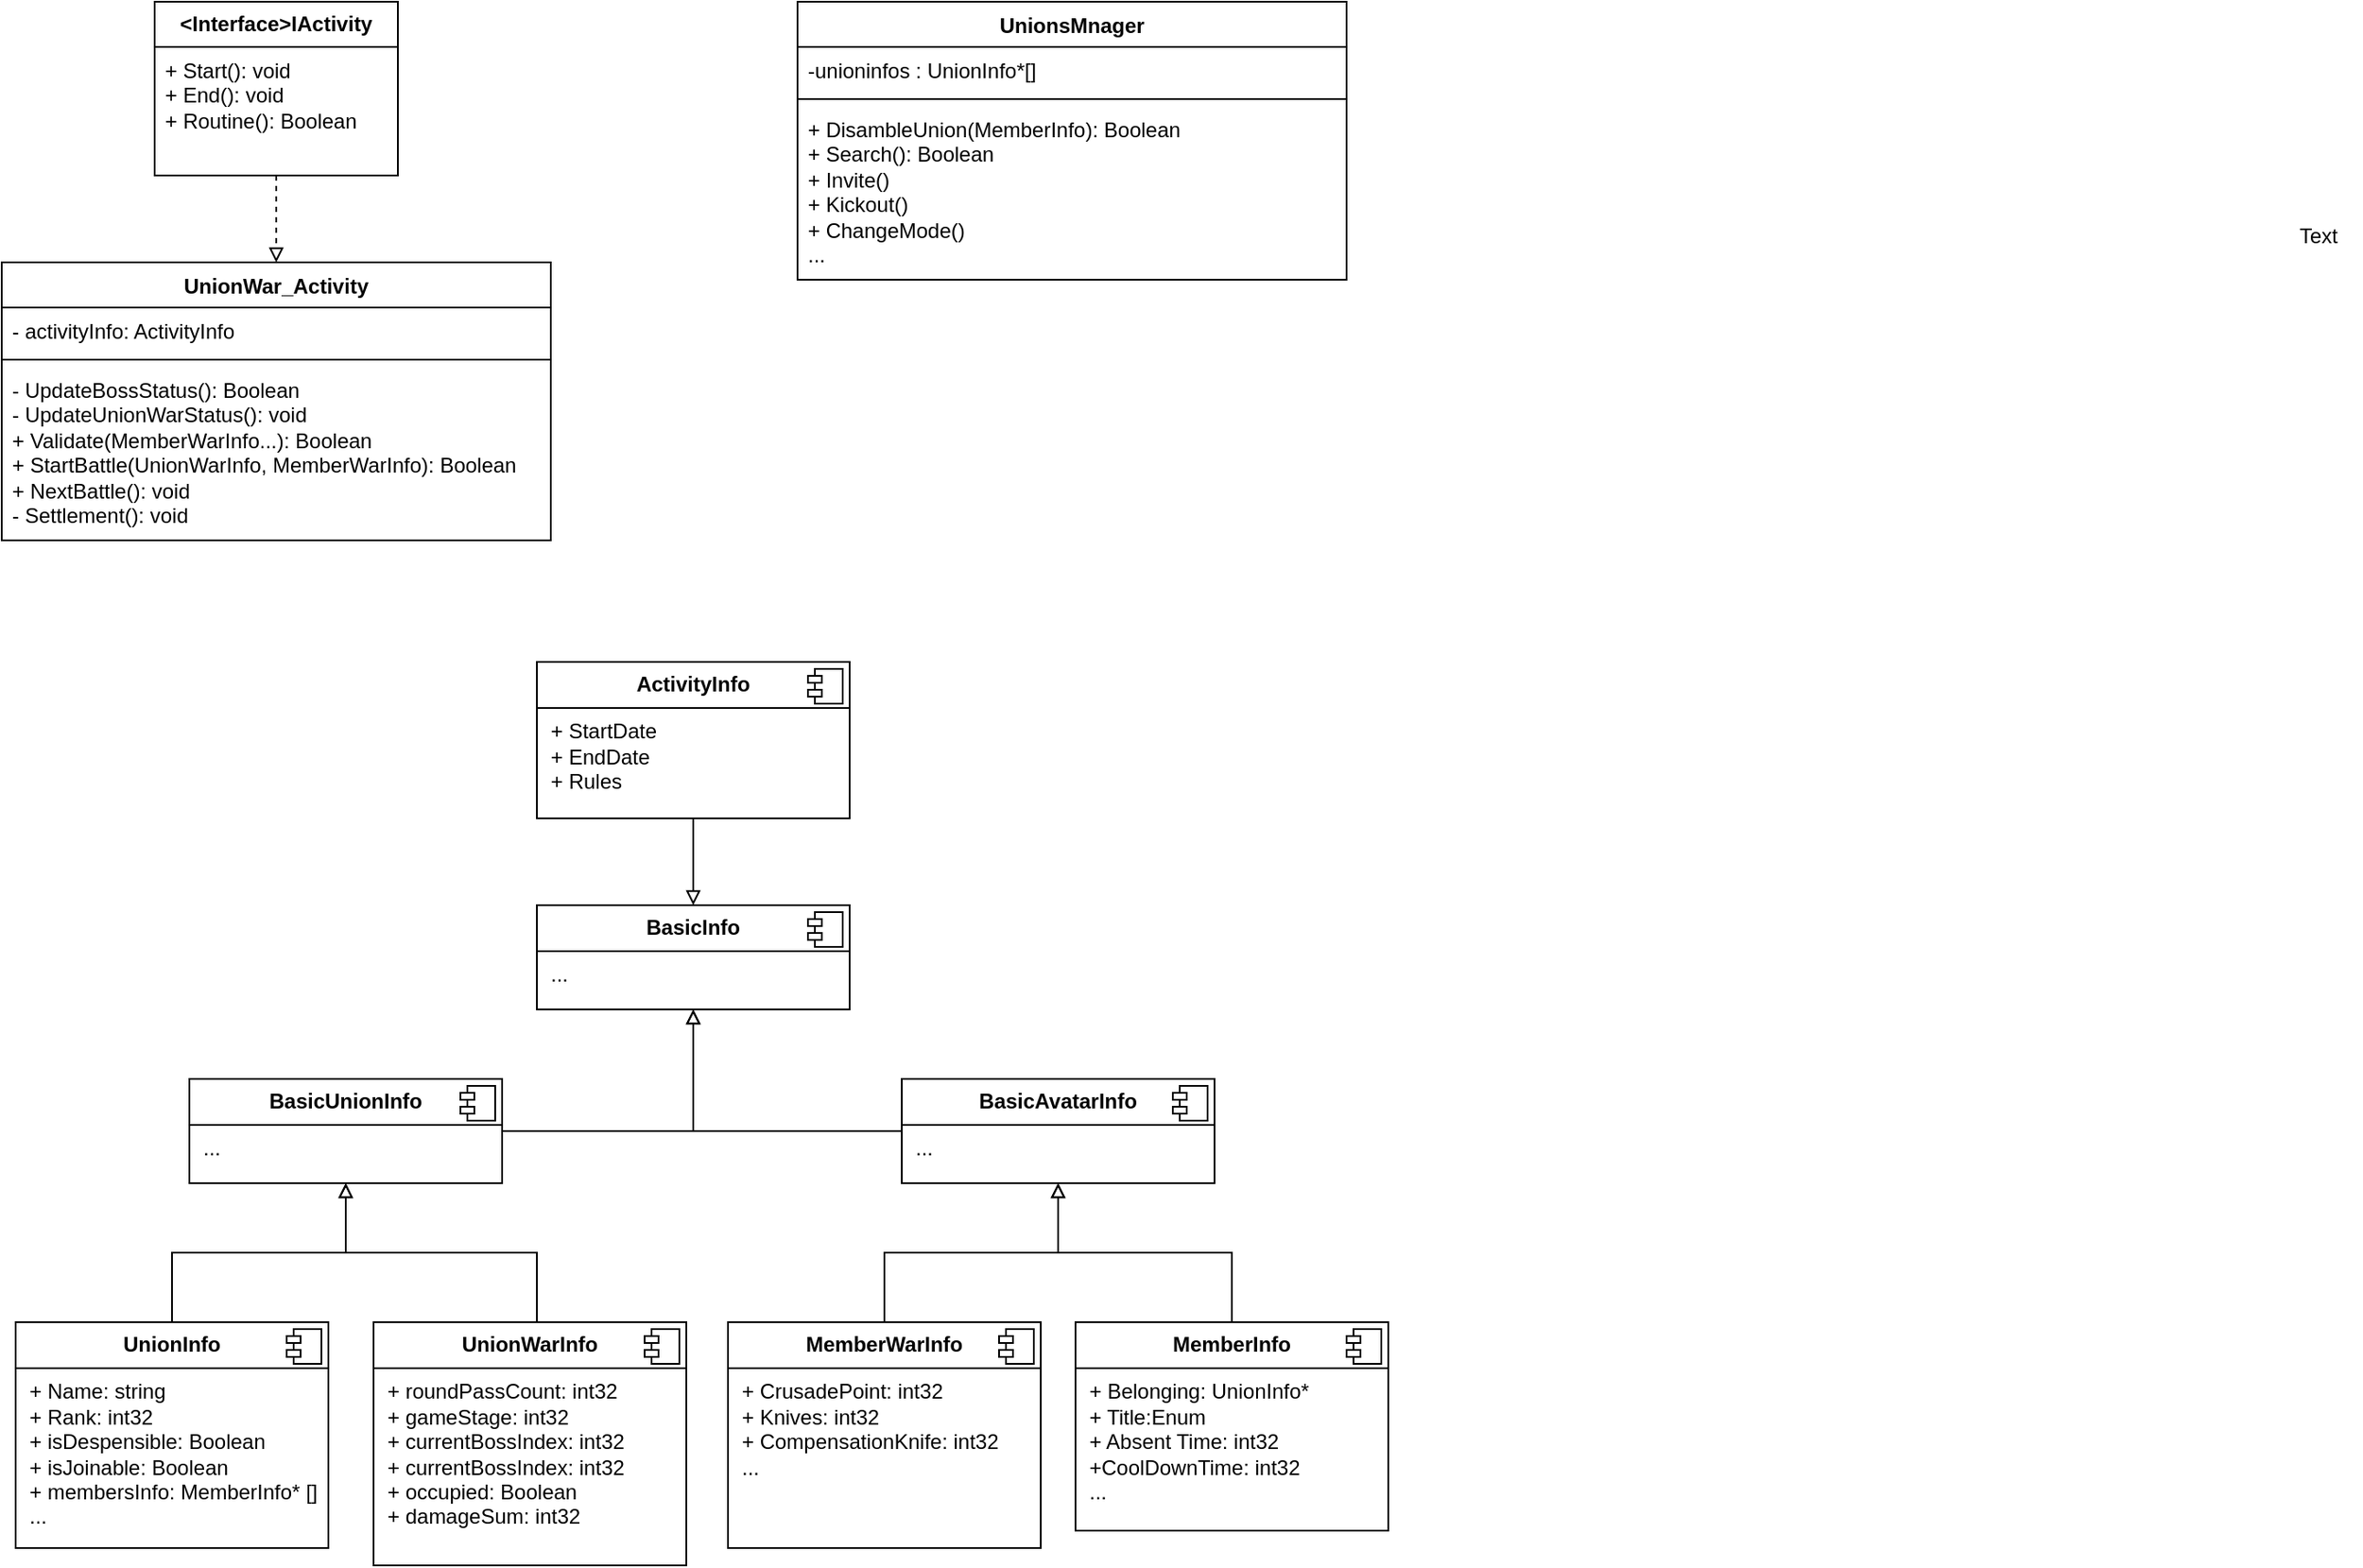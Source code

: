 <mxfile version="24.1.0" type="github">
  <diagram id="C5RBs43oDa-KdzZeNtuy" name="Page-1">
    <mxGraphModel dx="1285" dy="640" grid="1" gridSize="10" guides="1" tooltips="1" connect="1" arrows="1" fold="1" page="1" pageScale="1" pageWidth="827" pageHeight="1169" math="0" shadow="0">
      <root>
        <mxCell id="WIyWlLk6GJQsqaUBKTNV-0" />
        <mxCell id="WIyWlLk6GJQsqaUBKTNV-1" parent="WIyWlLk6GJQsqaUBKTNV-0" />
        <mxCell id="FBv05t-RvcUnP1pZzhg--0" value="&lt;p style=&quot;margin:0px;margin-top:6px;text-align:center;&quot;&gt;&lt;b&gt;MemberInfo&lt;/b&gt;&lt;/p&gt;&lt;hr size=&quot;1&quot; style=&quot;border-style:solid;&quot;&gt;&lt;p style=&quot;margin:0px;margin-left:8px;&quot;&gt;+ Belonging: UnionInfo*&lt;/p&gt;&lt;p style=&quot;margin:0px;margin-left:8px;&quot;&gt;+ Tit&lt;span style=&quot;background-color: initial;&quot;&gt;le:Enum&lt;/span&gt;&lt;span style=&quot;background-color: initial; white-space: pre;&quot;&gt;&#x9;&lt;/span&gt;&lt;/p&gt;&lt;p style=&quot;margin:0px;margin-left:8px;&quot;&gt;+ Absent Time: int32&lt;/p&gt;&lt;p style=&quot;margin:0px;margin-left:8px;&quot;&gt;+CoolDownTime: int32&lt;/p&gt;&lt;p style=&quot;margin:0px;margin-left:8px;&quot;&gt;...&lt;/p&gt;" style="align=left;overflow=fill;html=1;dropTarget=0;whiteSpace=wrap;" parent="WIyWlLk6GJQsqaUBKTNV-1" vertex="1">
          <mxGeometry x="640" y="810" width="180" height="120" as="geometry" />
        </mxCell>
        <mxCell id="FBv05t-RvcUnP1pZzhg--1" value="" style="shape=component;jettyWidth=8;jettyHeight=4;" parent="FBv05t-RvcUnP1pZzhg--0" vertex="1">
          <mxGeometry x="1" width="20" height="20" relative="1" as="geometry">
            <mxPoint x="-24" y="4" as="offset" />
          </mxGeometry>
        </mxCell>
        <mxCell id="FBv05t-RvcUnP1pZzhg--29" style="edgeStyle=orthogonalEdgeStyle;rounded=0;orthogonalLoop=1;jettySize=auto;html=1;endArrow=block;endFill=0;" parent="WIyWlLk6GJQsqaUBKTNV-1" source="FBv05t-RvcUnP1pZzhg--2" target="FBv05t-RvcUnP1pZzhg--10" edge="1">
          <mxGeometry relative="1" as="geometry">
            <Array as="points">
              <mxPoint x="530" y="770" />
              <mxPoint x="630" y="770" />
            </Array>
          </mxGeometry>
        </mxCell>
        <mxCell id="FBv05t-RvcUnP1pZzhg--2" value="&lt;p style=&quot;margin:0px;margin-top:6px;text-align:center;&quot;&gt;&lt;b&gt;MemberWarInfo&lt;/b&gt;&lt;/p&gt;&lt;hr size=&quot;1&quot; style=&quot;border-style:solid;&quot;&gt;&lt;p style=&quot;margin:0px;margin-left:8px;&quot;&gt;&lt;span style=&quot;background-color: initial;&quot;&gt;+ CrusadePoint: int32&lt;/span&gt;&lt;span style=&quot;background-color: initial; white-space: pre;&quot;&gt;&#x9;&lt;/span&gt;&lt;br&gt;&lt;/p&gt;&lt;p style=&quot;margin:0px;margin-left:8px;&quot;&gt;+ Knives: int32&lt;/p&gt;&lt;p style=&quot;margin:0px;margin-left:8px;&quot;&gt;+ CompensationKnife: int32&lt;/p&gt;&lt;p style=&quot;margin:0px;margin-left:8px;&quot;&gt;...&lt;/p&gt;&lt;p style=&quot;margin:0px;margin-left:8px;&quot;&gt;&lt;br&gt;&lt;/p&gt;" style="align=left;overflow=fill;html=1;dropTarget=0;whiteSpace=wrap;" parent="WIyWlLk6GJQsqaUBKTNV-1" vertex="1">
          <mxGeometry x="440" y="810" width="180" height="130" as="geometry" />
        </mxCell>
        <mxCell id="FBv05t-RvcUnP1pZzhg--3" value="" style="shape=component;jettyWidth=8;jettyHeight=4;" parent="FBv05t-RvcUnP1pZzhg--2" vertex="1">
          <mxGeometry x="1" width="20" height="20" relative="1" as="geometry">
            <mxPoint x="-24" y="4" as="offset" />
          </mxGeometry>
        </mxCell>
        <mxCell id="FBv05t-RvcUnP1pZzhg--4" value="&lt;p style=&quot;margin:0px;margin-top:6px;text-align:center;&quot;&gt;&lt;b&gt;UnionInfo&lt;/b&gt;&lt;/p&gt;&lt;hr size=&quot;1&quot; style=&quot;border-style:solid;&quot;&gt;&lt;p style=&quot;margin:0px;margin-left:8px;&quot;&gt;+ Name&lt;span style=&quot;background-color: initial;&quot;&gt;: string&lt;/span&gt;&lt;span style=&quot;background-color: initial; white-space: pre;&quot;&gt;&#x9;&lt;/span&gt;&lt;/p&gt;&lt;p style=&quot;margin:0px;margin-left:8px;&quot;&gt;+ Rank: int32&lt;/p&gt;&lt;p style=&quot;margin:0px;margin-left:8px;&quot;&gt;+ isDespensible: Boolean&lt;/p&gt;&lt;p style=&quot;margin:0px;margin-left:8px;&quot;&gt;+ isJoinable: Boolean&lt;/p&gt;&lt;p style=&quot;margin:0px;margin-left:8px;&quot;&gt;+ membersInfo: MemberInfo* []&lt;/p&gt;&lt;p style=&quot;margin:0px;margin-left:8px;&quot;&gt;...&lt;/p&gt;&lt;p style=&quot;margin:0px;margin-left:8px;&quot;&gt;&lt;br&gt;&lt;/p&gt;&lt;p style=&quot;margin:0px;margin-left:8px;&quot;&gt;&lt;br&gt;&lt;/p&gt;&lt;p style=&quot;margin:0px;margin-left:8px;&quot;&gt;&lt;br&gt;&lt;/p&gt;" style="align=left;overflow=fill;html=1;dropTarget=0;whiteSpace=wrap;" parent="WIyWlLk6GJQsqaUBKTNV-1" vertex="1">
          <mxGeometry x="30" y="810" width="180" height="130" as="geometry" />
        </mxCell>
        <mxCell id="FBv05t-RvcUnP1pZzhg--5" value="" style="shape=component;jettyWidth=8;jettyHeight=4;" parent="FBv05t-RvcUnP1pZzhg--4" vertex="1">
          <mxGeometry x="1" width="20" height="20" relative="1" as="geometry">
            <mxPoint x="-24" y="4" as="offset" />
          </mxGeometry>
        </mxCell>
        <mxCell id="FBv05t-RvcUnP1pZzhg--6" value="&lt;p style=&quot;margin:0px;margin-top:6px;text-align:center;&quot;&gt;&lt;b&gt;UnionWarInfo&lt;/b&gt;&lt;/p&gt;&lt;hr size=&quot;1&quot; style=&quot;border-style:solid;&quot;&gt;&lt;p style=&quot;margin:0px;margin-left:8px;&quot;&gt;&lt;span style=&quot;background-color: initial;&quot;&gt;+ roundPassCount&lt;/span&gt;&lt;span style=&quot;background-color: initial;&quot;&gt;: int32&lt;/span&gt;&lt;span style=&quot;background-color: initial; white-space: pre;&quot;&gt;&#x9;&lt;/span&gt;&lt;br&gt;&lt;/p&gt;&lt;p style=&quot;margin:0px;margin-left:8px;&quot;&gt;+ gameStage: int32&lt;/p&gt;&lt;p style=&quot;margin:0px;margin-left:8px;&quot;&gt;+ currentBossIndex: int32&lt;/p&gt;&lt;p style=&quot;margin:0px;margin-left:8px;&quot;&gt;+ currentBossIndex: int32&lt;/p&gt;&lt;p style=&quot;margin:0px;margin-left:8px;&quot;&gt;+ occupied: Boolean&lt;/p&gt;&lt;p style=&quot;margin:0px;margin-left:8px;&quot;&gt;+ damageSum: int32&lt;/p&gt;&lt;p style=&quot;margin:0px;margin-left:8px;&quot;&gt;&lt;br&gt;&lt;/p&gt;&lt;p style=&quot;margin:0px;margin-left:8px;&quot;&gt;&lt;br&gt;&lt;/p&gt;" style="align=left;overflow=fill;html=1;dropTarget=0;whiteSpace=wrap;" parent="WIyWlLk6GJQsqaUBKTNV-1" vertex="1">
          <mxGeometry x="236" y="810" width="180" height="140" as="geometry" />
        </mxCell>
        <mxCell id="FBv05t-RvcUnP1pZzhg--7" value="" style="shape=component;jettyWidth=8;jettyHeight=4;" parent="FBv05t-RvcUnP1pZzhg--6" vertex="1">
          <mxGeometry x="1" width="20" height="20" relative="1" as="geometry">
            <mxPoint x="-24" y="4" as="offset" />
          </mxGeometry>
        </mxCell>
        <mxCell id="FBv05t-RvcUnP1pZzhg--21" style="edgeStyle=orthogonalEdgeStyle;rounded=0;orthogonalLoop=1;jettySize=auto;html=1;exitX=0.5;exitY=1;exitDx=0;exitDy=0;" parent="WIyWlLk6GJQsqaUBKTNV-1" edge="1">
          <mxGeometry relative="1" as="geometry">
            <mxPoint x="350" y="645" as="targetPoint" />
            <mxPoint x="350" y="645" as="sourcePoint" />
          </mxGeometry>
        </mxCell>
        <mxCell id="FBv05t-RvcUnP1pZzhg--59" style="edgeStyle=orthogonalEdgeStyle;rounded=0;orthogonalLoop=1;jettySize=auto;html=1;endArrow=block;endFill=0;" parent="WIyWlLk6GJQsqaUBKTNV-1" source="FBv05t-RvcUnP1pZzhg--10" target="FBv05t-RvcUnP1pZzhg--52" edge="1">
          <mxGeometry relative="1" as="geometry" />
        </mxCell>
        <mxCell id="FBv05t-RvcUnP1pZzhg--10" value="&lt;p style=&quot;margin:0px;margin-top:6px;text-align:center;&quot;&gt;&lt;b&gt;BasicAvatarInfo&lt;/b&gt;&lt;/p&gt;&lt;hr size=&quot;1&quot; style=&quot;border-style:solid;&quot;&gt;&lt;p style=&quot;margin:0px;margin-left:8px;&quot;&gt;&lt;span style=&quot;background-color: initial;&quot;&gt;...&lt;/span&gt;&lt;br&gt;&lt;/p&gt;&lt;p style=&quot;margin:0px;margin-left:8px;&quot;&gt;&lt;br&gt;&lt;/p&gt;" style="align=left;overflow=fill;html=1;dropTarget=0;whiteSpace=wrap;" parent="WIyWlLk6GJQsqaUBKTNV-1" vertex="1">
          <mxGeometry x="540" y="670" width="180" height="60" as="geometry" />
        </mxCell>
        <mxCell id="FBv05t-RvcUnP1pZzhg--11" value="" style="shape=component;jettyWidth=8;jettyHeight=4;" parent="FBv05t-RvcUnP1pZzhg--10" vertex="1">
          <mxGeometry x="1" width="20" height="20" relative="1" as="geometry">
            <mxPoint x="-24" y="4" as="offset" />
          </mxGeometry>
        </mxCell>
        <mxCell id="FBv05t-RvcUnP1pZzhg--58" style="edgeStyle=orthogonalEdgeStyle;rounded=0;orthogonalLoop=1;jettySize=auto;html=1;endArrow=block;endFill=0;" parent="WIyWlLk6GJQsqaUBKTNV-1" source="FBv05t-RvcUnP1pZzhg--12" target="FBv05t-RvcUnP1pZzhg--52" edge="1">
          <mxGeometry relative="1" as="geometry" />
        </mxCell>
        <mxCell id="FBv05t-RvcUnP1pZzhg--12" value="&lt;p style=&quot;margin:0px;margin-top:6px;text-align:center;&quot;&gt;&lt;b&gt;BasicUnionInfo&lt;/b&gt;&lt;/p&gt;&lt;hr size=&quot;1&quot; style=&quot;border-style:solid;&quot;&gt;&lt;p style=&quot;margin:0px;margin-left:8px;&quot;&gt;&lt;span style=&quot;background-color: initial;&quot;&gt;...&lt;/span&gt;&lt;br&gt;&lt;/p&gt;&lt;p style=&quot;margin:0px;margin-left:8px;&quot;&gt;&lt;br&gt;&lt;/p&gt;" style="align=left;overflow=fill;html=1;dropTarget=0;whiteSpace=wrap;" parent="WIyWlLk6GJQsqaUBKTNV-1" vertex="1">
          <mxGeometry x="130" y="670" width="180" height="60" as="geometry" />
        </mxCell>
        <mxCell id="FBv05t-RvcUnP1pZzhg--13" value="" style="shape=component;jettyWidth=8;jettyHeight=4;" parent="FBv05t-RvcUnP1pZzhg--12" vertex="1">
          <mxGeometry x="1" width="20" height="20" relative="1" as="geometry">
            <mxPoint x="-24" y="4" as="offset" />
          </mxGeometry>
        </mxCell>
        <mxCell id="FBv05t-RvcUnP1pZzhg--16" style="edgeStyle=orthogonalEdgeStyle;rounded=0;orthogonalLoop=1;jettySize=auto;html=1;endArrow=block;endFill=0;" parent="WIyWlLk6GJQsqaUBKTNV-1" source="FBv05t-RvcUnP1pZzhg--4" target="FBv05t-RvcUnP1pZzhg--12" edge="1">
          <mxGeometry relative="1" as="geometry" />
        </mxCell>
        <mxCell id="FBv05t-RvcUnP1pZzhg--19" style="edgeStyle=orthogonalEdgeStyle;rounded=0;orthogonalLoop=1;jettySize=auto;html=1;endArrow=block;endFill=0;" parent="WIyWlLk6GJQsqaUBKTNV-1" source="FBv05t-RvcUnP1pZzhg--6" target="FBv05t-RvcUnP1pZzhg--12" edge="1">
          <mxGeometry relative="1" as="geometry">
            <Array as="points">
              <mxPoint x="330" y="770" />
              <mxPoint x="220" y="770" />
            </Array>
          </mxGeometry>
        </mxCell>
        <mxCell id="FBv05t-RvcUnP1pZzhg--28" style="edgeStyle=orthogonalEdgeStyle;rounded=0;orthogonalLoop=1;jettySize=auto;html=1;endArrow=block;endFill=0;" parent="WIyWlLk6GJQsqaUBKTNV-1" source="FBv05t-RvcUnP1pZzhg--0" target="FBv05t-RvcUnP1pZzhg--10" edge="1">
          <mxGeometry relative="1" as="geometry" />
        </mxCell>
        <mxCell id="FBv05t-RvcUnP1pZzhg--34" value="UnionWar_Activity" style="swimlane;fontStyle=1;align=center;verticalAlign=top;childLayout=stackLayout;horizontal=1;startSize=26;horizontalStack=0;resizeParent=1;resizeParentMax=0;resizeLast=0;collapsible=1;marginBottom=0;whiteSpace=wrap;html=1;" parent="WIyWlLk6GJQsqaUBKTNV-1" vertex="1">
          <mxGeometry x="22" y="200" width="316" height="160" as="geometry" />
        </mxCell>
        <mxCell id="FBv05t-RvcUnP1pZzhg--35" value="- activityInfo: ActivityInfo" style="text;strokeColor=none;fillColor=none;align=left;verticalAlign=top;spacingLeft=4;spacingRight=4;overflow=hidden;rotatable=0;points=[[0,0.5],[1,0.5]];portConstraint=eastwest;whiteSpace=wrap;html=1;" parent="FBv05t-RvcUnP1pZzhg--34" vertex="1">
          <mxGeometry y="26" width="316" height="26" as="geometry" />
        </mxCell>
        <mxCell id="FBv05t-RvcUnP1pZzhg--36" value="" style="line;strokeWidth=1;fillColor=none;align=left;verticalAlign=middle;spacingTop=-1;spacingLeft=3;spacingRight=3;rotatable=0;labelPosition=right;points=[];portConstraint=eastwest;strokeColor=inherit;" parent="FBv05t-RvcUnP1pZzhg--34" vertex="1">
          <mxGeometry y="52" width="316" height="8" as="geometry" />
        </mxCell>
        <mxCell id="FBv05t-RvcUnP1pZzhg--37" value="- UpdateBossStatus(): Boolean&lt;div&gt;- UpdateUnionWarStatus(): void&lt;/div&gt;&lt;div&gt;+ Validate(MemberWarInfo...): Boolean&lt;br&gt;&lt;div&gt;+ StartBattle(UnionWarInfo, MemberWarInfo): Boolean&lt;/div&gt;&lt;div&gt;&lt;span style=&quot;background-color: initial;&quot;&gt;+ NextBattle(): void&lt;/span&gt;&lt;/div&gt;&lt;div&gt;&lt;span style=&quot;background-color: initial;&quot;&gt;- Settlement(): void&lt;/span&gt;&lt;/div&gt;&lt;div&gt;&lt;span style=&quot;background-color: initial;&quot;&gt;&lt;br&gt;&lt;/span&gt;&lt;/div&gt;&lt;/div&gt;" style="text;strokeColor=none;fillColor=none;align=left;verticalAlign=top;spacingLeft=4;spacingRight=4;overflow=hidden;rotatable=0;points=[[0,0.5],[1,0.5]];portConstraint=eastwest;whiteSpace=wrap;html=1;" parent="FBv05t-RvcUnP1pZzhg--34" vertex="1">
          <mxGeometry y="60" width="316" height="100" as="geometry" />
        </mxCell>
        <mxCell id="FBv05t-RvcUnP1pZzhg--64" style="edgeStyle=orthogonalEdgeStyle;rounded=0;orthogonalLoop=1;jettySize=auto;html=1;dashed=1;endArrow=block;endFill=0;" parent="WIyWlLk6GJQsqaUBKTNV-1" source="FBv05t-RvcUnP1pZzhg--44" target="FBv05t-RvcUnP1pZzhg--34" edge="1">
          <mxGeometry relative="1" as="geometry" />
        </mxCell>
        <mxCell id="FBv05t-RvcUnP1pZzhg--44" value="&lt;span style=&quot;font-weight: 700;&quot;&gt;&amp;lt;Interface&amp;gt;IActivity&lt;/span&gt;" style="swimlane;fontStyle=0;childLayout=stackLayout;horizontal=1;startSize=26;fillColor=none;horizontalStack=0;resizeParent=1;resizeParentMax=0;resizeLast=0;collapsible=1;marginBottom=0;whiteSpace=wrap;html=1;" parent="WIyWlLk6GJQsqaUBKTNV-1" vertex="1">
          <mxGeometry x="110" y="50" width="140" height="100" as="geometry" />
        </mxCell>
        <mxCell id="FBv05t-RvcUnP1pZzhg--48" value="+ Start(): void&lt;div&gt;+ End(): void&lt;/div&gt;&lt;div&gt;+ Routine(): Boolean&lt;/div&gt;&lt;div&gt;&lt;br&gt;&lt;/div&gt;" style="text;strokeColor=none;fillColor=none;align=left;verticalAlign=top;spacingLeft=4;spacingRight=4;overflow=hidden;rotatable=0;points=[[0,0.5],[1,0.5]];portConstraint=eastwest;whiteSpace=wrap;html=1;" parent="FBv05t-RvcUnP1pZzhg--44" vertex="1">
          <mxGeometry y="26" width="140" height="74" as="geometry" />
        </mxCell>
        <mxCell id="FBv05t-RvcUnP1pZzhg--52" value="&lt;p style=&quot;margin:0px;margin-top:6px;text-align:center;&quot;&gt;&lt;b&gt;BasicInfo&lt;/b&gt;&lt;/p&gt;&lt;hr size=&quot;1&quot; style=&quot;border-style:solid;&quot;&gt;&lt;p style=&quot;margin:0px;margin-left:8px;&quot;&gt;&lt;span style=&quot;background-color: initial;&quot;&gt;...&lt;/span&gt;&lt;br&gt;&lt;/p&gt;&lt;p style=&quot;margin:0px;margin-left:8px;&quot;&gt;&lt;br&gt;&lt;/p&gt;" style="align=left;overflow=fill;html=1;dropTarget=0;whiteSpace=wrap;" parent="WIyWlLk6GJQsqaUBKTNV-1" vertex="1">
          <mxGeometry x="330" y="570" width="180" height="60" as="geometry" />
        </mxCell>
        <mxCell id="FBv05t-RvcUnP1pZzhg--53" value="" style="shape=component;jettyWidth=8;jettyHeight=4;" parent="FBv05t-RvcUnP1pZzhg--52" vertex="1">
          <mxGeometry x="1" width="20" height="20" relative="1" as="geometry">
            <mxPoint x="-24" y="4" as="offset" />
          </mxGeometry>
        </mxCell>
        <mxCell id="FBv05t-RvcUnP1pZzhg--57" style="edgeStyle=orthogonalEdgeStyle;rounded=0;orthogonalLoop=1;jettySize=auto;html=1;endArrow=block;endFill=0;" parent="WIyWlLk6GJQsqaUBKTNV-1" source="FBv05t-RvcUnP1pZzhg--54" target="FBv05t-RvcUnP1pZzhg--52" edge="1">
          <mxGeometry relative="1" as="geometry" />
        </mxCell>
        <mxCell id="FBv05t-RvcUnP1pZzhg--54" value="&lt;p style=&quot;margin:0px;margin-top:6px;text-align:center;&quot;&gt;&lt;b&gt;ActivityInfo&lt;/b&gt;&lt;/p&gt;&lt;hr size=&quot;1&quot; style=&quot;border-style:solid;&quot;&gt;&lt;p style=&quot;margin:0px;margin-left:8px;&quot;&gt;+ StartDate&lt;span style=&quot;background-color: initial; white-space: pre;&quot;&gt;&#x9;&lt;/span&gt;&lt;/p&gt;&lt;p style=&quot;margin:0px;margin-left:8px;&quot;&gt;+ EndDate&lt;/p&gt;&lt;p style=&quot;margin:0px;margin-left:8px;&quot;&gt;+ Rules&lt;/p&gt;" style="align=left;overflow=fill;html=1;dropTarget=0;whiteSpace=wrap;" parent="WIyWlLk6GJQsqaUBKTNV-1" vertex="1">
          <mxGeometry x="330" y="430" width="180" height="90" as="geometry" />
        </mxCell>
        <mxCell id="FBv05t-RvcUnP1pZzhg--55" value="" style="shape=component;jettyWidth=8;jettyHeight=4;" parent="FBv05t-RvcUnP1pZzhg--54" vertex="1">
          <mxGeometry x="1" width="20" height="20" relative="1" as="geometry">
            <mxPoint x="-24" y="4" as="offset" />
          </mxGeometry>
        </mxCell>
        <mxCell id="FBv05t-RvcUnP1pZzhg--67" value="Text" style="text;html=1;align=center;verticalAlign=middle;resizable=0;points=[];autosize=1;strokeColor=none;fillColor=none;" parent="WIyWlLk6GJQsqaUBKTNV-1" vertex="1">
          <mxGeometry x="1330" y="170" width="50" height="30" as="geometry" />
        </mxCell>
        <mxCell id="o8XUwtPQQc1mgMBpyb5O-0" value="UnionsMnager" style="swimlane;fontStyle=1;align=center;verticalAlign=top;childLayout=stackLayout;horizontal=1;startSize=26;horizontalStack=0;resizeParent=1;resizeParentMax=0;resizeLast=0;collapsible=1;marginBottom=0;whiteSpace=wrap;html=1;" vertex="1" parent="WIyWlLk6GJQsqaUBKTNV-1">
          <mxGeometry x="480" y="50" width="316" height="160" as="geometry" />
        </mxCell>
        <mxCell id="o8XUwtPQQc1mgMBpyb5O-1" value="-unioninfos : UnionInfo*[]" style="text;strokeColor=none;fillColor=none;align=left;verticalAlign=top;spacingLeft=4;spacingRight=4;overflow=hidden;rotatable=0;points=[[0,0.5],[1,0.5]];portConstraint=eastwest;whiteSpace=wrap;html=1;" vertex="1" parent="o8XUwtPQQc1mgMBpyb5O-0">
          <mxGeometry y="26" width="316" height="26" as="geometry" />
        </mxCell>
        <mxCell id="o8XUwtPQQc1mgMBpyb5O-2" value="" style="line;strokeWidth=1;fillColor=none;align=left;verticalAlign=middle;spacingTop=-1;spacingLeft=3;spacingRight=3;rotatable=0;labelPosition=right;points=[];portConstraint=eastwest;strokeColor=inherit;" vertex="1" parent="o8XUwtPQQc1mgMBpyb5O-0">
          <mxGeometry y="52" width="316" height="8" as="geometry" />
        </mxCell>
        <mxCell id="o8XUwtPQQc1mgMBpyb5O-3" value="&lt;div&gt;&lt;div&gt;&lt;span style=&quot;background-color: initial;&quot;&gt;+ DisambleUnion(MemberInfo): Boolean&lt;/span&gt;&lt;/div&gt;&lt;/div&gt;&lt;div&gt;&lt;span style=&quot;background-color: initial;&quot;&gt;+ Search(): Boolean&lt;/span&gt;&lt;/div&gt;&lt;div&gt;&lt;span style=&quot;background-color: initial;&quot;&gt;+ Invite()&lt;/span&gt;&lt;/div&gt;&lt;div&gt;&lt;span style=&quot;background-color: initial;&quot;&gt;+ Kickout()&lt;/span&gt;&lt;/div&gt;&lt;div&gt;&lt;span style=&quot;background-color: initial;&quot;&gt;+ ChangeMode()&lt;/span&gt;&lt;/div&gt;&lt;div&gt;...&lt;/div&gt;" style="text;strokeColor=none;fillColor=none;align=left;verticalAlign=top;spacingLeft=4;spacingRight=4;overflow=hidden;rotatable=0;points=[[0,0.5],[1,0.5]];portConstraint=eastwest;whiteSpace=wrap;html=1;" vertex="1" parent="o8XUwtPQQc1mgMBpyb5O-0">
          <mxGeometry y="60" width="316" height="100" as="geometry" />
        </mxCell>
      </root>
    </mxGraphModel>
  </diagram>
</mxfile>

